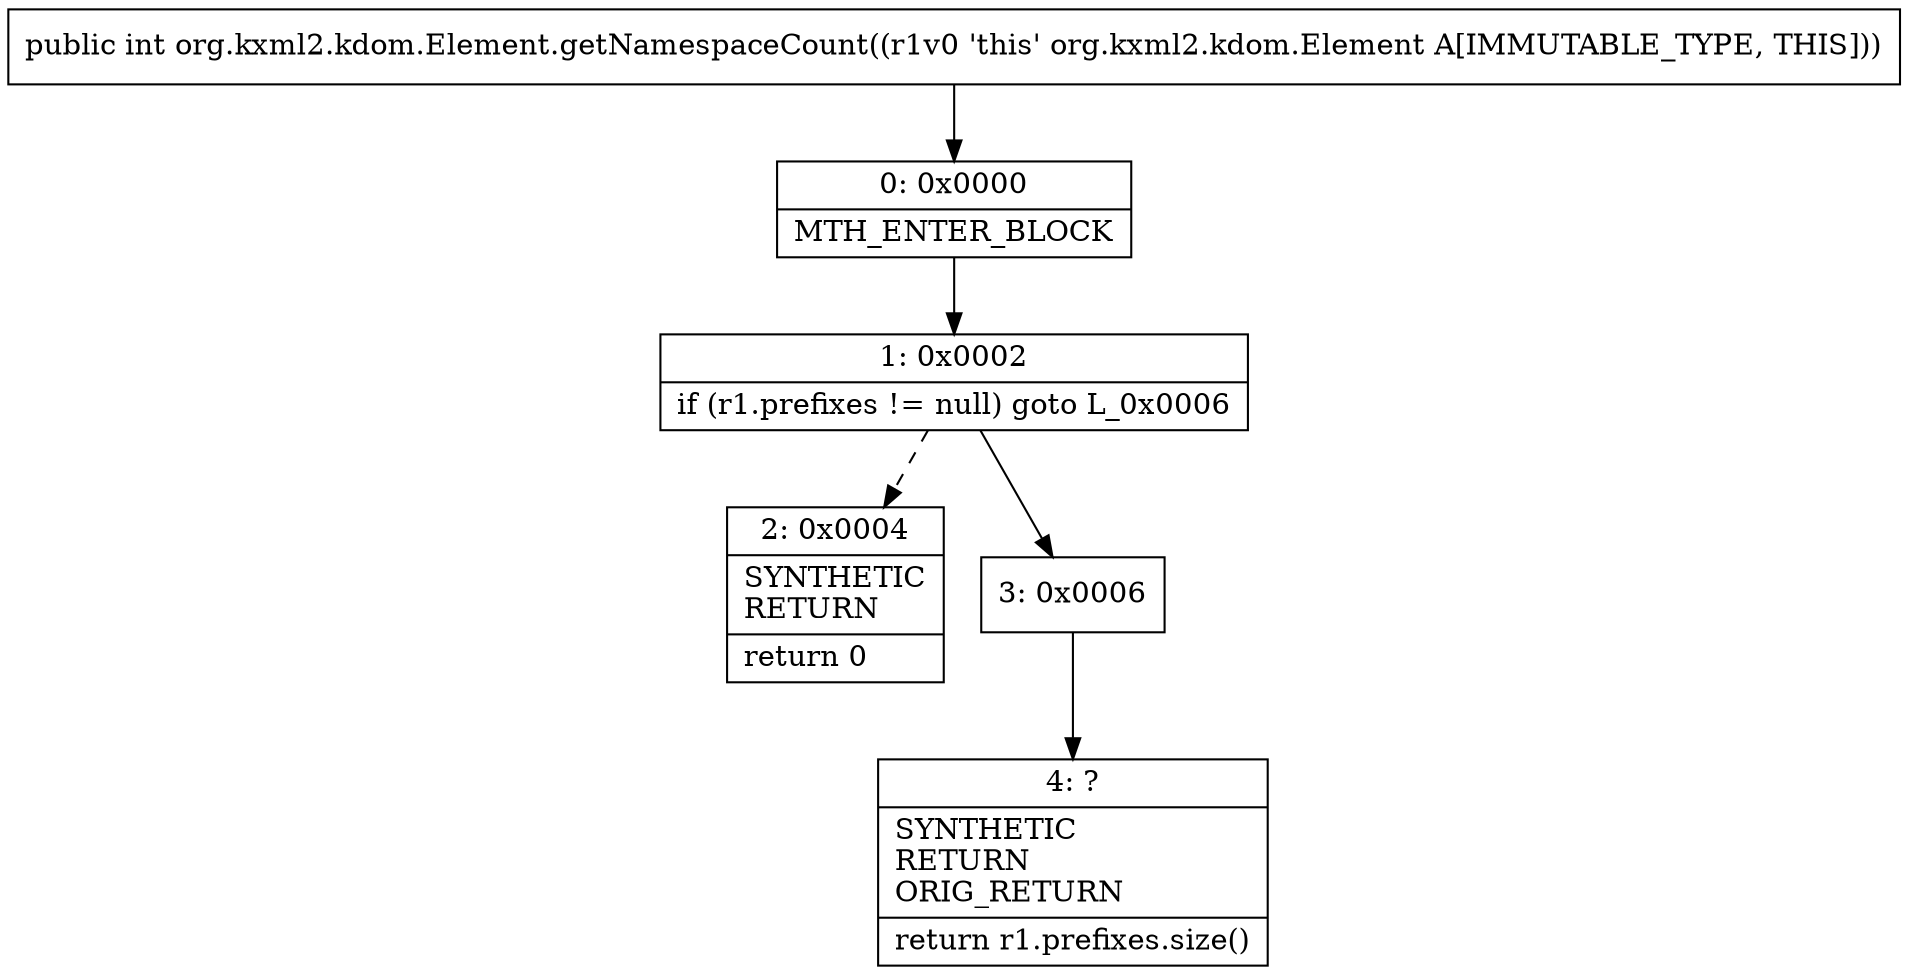 digraph "CFG fororg.kxml2.kdom.Element.getNamespaceCount()I" {
Node_0 [shape=record,label="{0\:\ 0x0000|MTH_ENTER_BLOCK\l}"];
Node_1 [shape=record,label="{1\:\ 0x0002|if (r1.prefixes != null) goto L_0x0006\l}"];
Node_2 [shape=record,label="{2\:\ 0x0004|SYNTHETIC\lRETURN\l|return 0\l}"];
Node_3 [shape=record,label="{3\:\ 0x0006}"];
Node_4 [shape=record,label="{4\:\ ?|SYNTHETIC\lRETURN\lORIG_RETURN\l|return r1.prefixes.size()\l}"];
MethodNode[shape=record,label="{public int org.kxml2.kdom.Element.getNamespaceCount((r1v0 'this' org.kxml2.kdom.Element A[IMMUTABLE_TYPE, THIS])) }"];
MethodNode -> Node_0;
Node_0 -> Node_1;
Node_1 -> Node_2[style=dashed];
Node_1 -> Node_3;
Node_3 -> Node_4;
}

